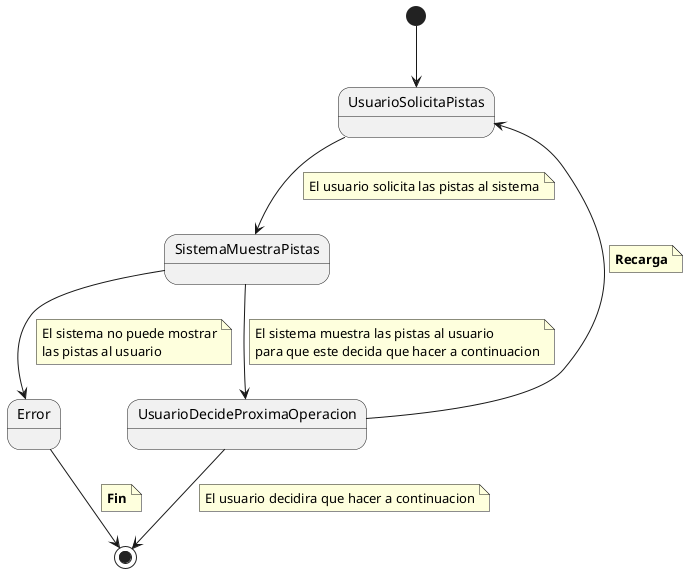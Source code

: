 @startuml 
[*] --> UsuarioSolicitaPistas
UsuarioSolicitaPistas -d-> SistemaMuestraPistas
note on link
    El usuario solicita las pistas al sistema
end note
SistemaMuestraPistas -d-> UsuarioDecideProximaOperacion
note on link
    El sistema muestra las pistas al usuario
    para que este decida que hacer a continuacion
end note
UsuarioDecideProximaOperacion --> UsuarioSolicitaPistas
note on link
    **Recarga**
end note
SistemaMuestraPistas -d-> Error
note on link
    El sistema no puede mostrar
    las pistas al usuario
end note
Error -d-> [*]
note on link
    **Fin**
end note
UsuarioDecideProximaOperacion -d-> [*]
note on link
    El usuario decidira que hacer a continuacion
end note

@enduml
